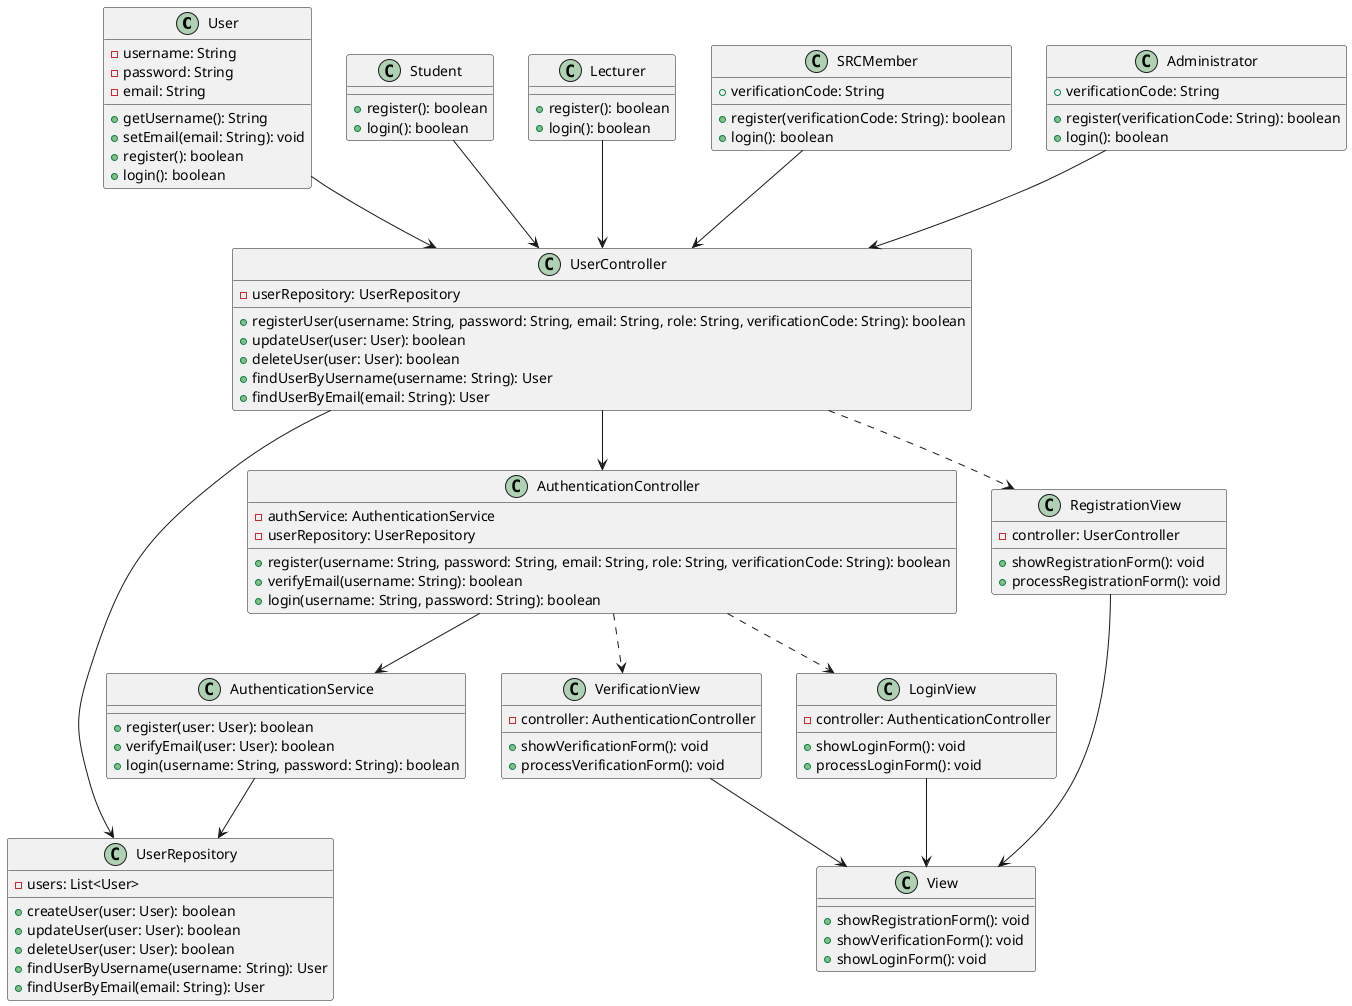 @startuml
class "User" {
  - username: String
  - password: String
  - email: String
  + getUsername(): String
  + setEmail(email: String): void
  + register(): boolean
  + login(): boolean
}

class "Student" {
  + register(): boolean
  + login(): boolean
}

class "Lecturer" {
  + register(): boolean
  + login(): boolean
}

class "SRCMember" {
  + verificationCode: String
  + register(verificationCode: String): boolean
  + login(): boolean
}

class "Administrator" {
  + verificationCode: String
  + register(verificationCode: String): boolean
  + login(): boolean
}

class "UserRepository" {
  - users: List<User>
  + createUser(user: User): boolean
  + updateUser(user: User): boolean
  + deleteUser(user: User): boolean
  + findUserByUsername(username: String): User
  + findUserByEmail(email: String): User
}

class "UserController" {
  - userRepository: UserRepository
  + registerUser(username: String, password: String, email: String, role: String, verificationCode: String): boolean
  + updateUser(user: User): boolean
  + deleteUser(user: User): boolean
  + findUserByUsername(username: String): User
  + findUserByEmail(email: String): User
}

class "AuthenticationService" {
  + register(user: User): boolean
  + verifyEmail(user: User): boolean
  + login(username: String, password: String): boolean
}

class "AuthenticationController" {
  - authService: AuthenticationService
  - userRepository: UserRepository
  + register(username: String, password: String, email: String, role: String, verificationCode: String): boolean
  + verifyEmail(username: String): boolean
  + login(username: String, password: String): boolean
}

class "View" {
  + showRegistrationForm(): void
  + showVerificationForm(): void
  + showLoginForm(): void
}

class "RegistrationView" {
  - controller: UserController
  + showRegistrationForm(): void
  + processRegistrationForm(): void
}

class "VerificationView" {
  - controller: AuthenticationController
  + showVerificationForm(): void
  + processVerificationForm(): void
}

class "LoginView" {
  - controller: AuthenticationController
  + showLoginForm(): void
  + processLoginForm(): void
}

"User" --> "UserController"
"Student" --> "UserController"
"Lecturer" --> "UserController"
"SRCMember" --> "UserController"
"Administrator" --> "UserController"
"UserController" --> "UserRepository"

"UserController" ..> "RegistrationView"
"AuthenticationController" ..> "VerificationView"
"AuthenticationController" ..> "LoginView"

"UserController" --> "AuthenticationController"
"AuthenticationController" --> "AuthenticationService"
"AuthenticationService" --> "UserRepository"

"RegistrationView" --> "View"
"VerificationView" --> "View"
"LoginView" --> "View"
@enduml